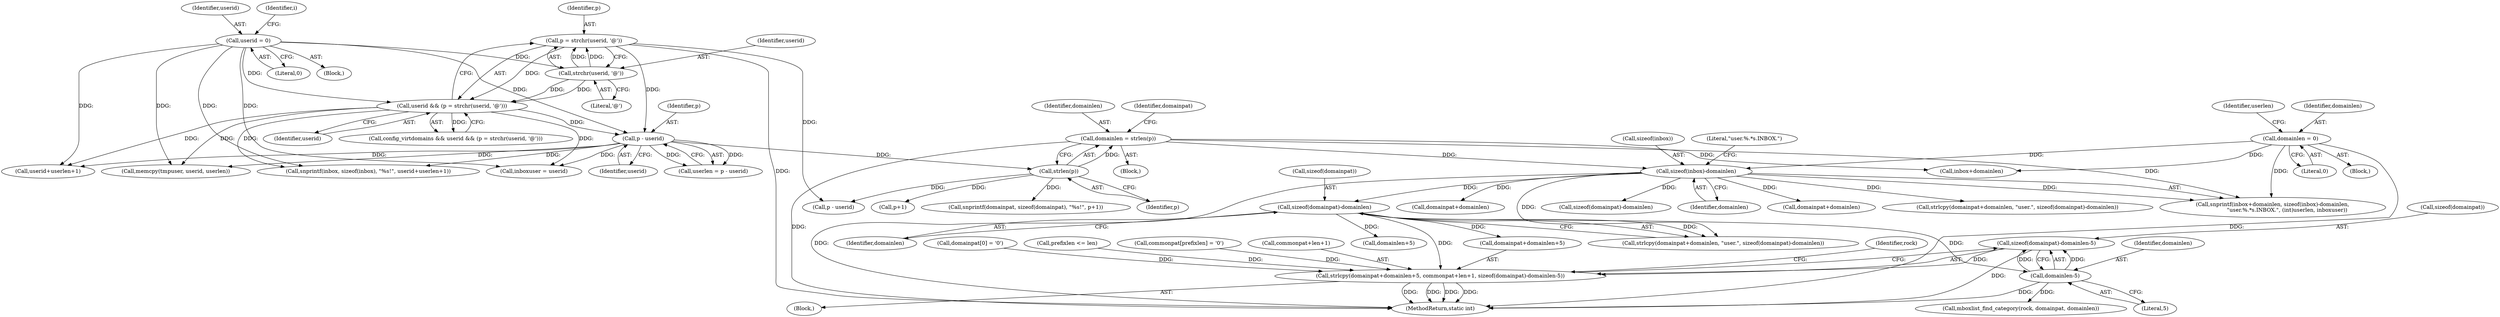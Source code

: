 digraph "0_cyrus-imapd_6bd33275368edfa71ae117de895488584678ac79@API" {
"1000661" [label="(Call,sizeof(domainpat)-domainlen-5)"];
"1000664" [label="(Call,domainlen-5)"];
"1000646" [label="(Call,sizeof(domainpat)-domainlen)"];
"1000305" [label="(Call,sizeof(inbox)-domainlen)"];
"1000157" [label="(Call,domainlen = 0)"];
"1000223" [label="(Call,domainlen = strlen(p))"];
"1000225" [label="(Call,strlen(p))"];
"1000220" [label="(Call,p - userid)"];
"1000212" [label="(Call,p = strchr(userid, '@'))"];
"1000214" [label="(Call,strchr(userid, '@'))"];
"1000186" [label="(Call,userid = 0)"];
"1000210" [label="(Call,userid && (p = strchr(userid, '@')))"];
"1000650" [label="(Call,strlcpy(domainpat+domainlen+5, commonpat+len+1, sizeof(domainpat)-domainlen-5))"];
"1000225" [label="(Call,strlen(p))"];
"1000642" [label="(Call,domainpat+domainlen)"];
"1000227" [label="(Call,snprintf(domainpat, sizeof(domainpat), \"%s!\", p+1))"];
"1000656" [label="(Call,commonpat+len+1)"];
"1000191" [label="(Identifier,i)"];
"1000159" [label="(Literal,0)"];
"1000210" [label="(Call,userid && (p = strchr(userid, '@')))"];
"1000302" [label="(Call,inbox+domainlen)"];
"1000217" [label="(Block,)"];
"1000669" [label="(Identifier,rock)"];
"1000641" [label="(Call,strlcpy(domainpat+domainlen, \"user.\", sizeof(domainpat)-domainlen))"];
"1000651" [label="(Call,domainpat+domainlen+5)"];
"1000772" [label="(MethodReturn,static int)"];
"1000213" [label="(Identifier,p)"];
"1000216" [label="(Literal,'@')"];
"1000666" [label="(Literal,5)"];
"1000255" [label="(Call,userid+userlen+1)"];
"1000223" [label="(Call,domainlen = strlen(p))"];
"1000635" [label="(Call,sizeof(domainpat)-domainlen)"];
"1000218" [label="(Call,userlen = p - userid)"];
"1000236" [label="(Call,domainpat[0] = '\0')"];
"1000157" [label="(Call,domainlen = 0)"];
"1000626" [label="(Call,prefixlen <= len)"];
"1000650" [label="(Call,strlcpy(domainpat+domainlen+5, commonpat+len+1, sizeof(domainpat)-domainlen-5))"];
"1000649" [label="(Identifier,domainlen)"];
"1000647" [label="(Call,sizeof(domainpat))"];
"1000306" [label="(Call,sizeof(inbox))"];
"1000269" [label="(Call,memcpy(tmpuser, userid, userlen))"];
"1000228" [label="(Identifier,domainpat)"];
"1000224" [label="(Identifier,domainlen)"];
"1000220" [label="(Call,p - userid)"];
"1000250" [label="(Call,snprintf(inbox, sizeof(inbox), \"%s!\", userid+userlen+1))"];
"1000158" [label="(Identifier,domainlen)"];
"1000261" [label="(Call,inboxuser = userid)"];
"1000214" [label="(Call,strchr(userid, '@'))"];
"1000661" [label="(Call,sizeof(domainpat)-domainlen-5)"];
"1000212" [label="(Call,p = strchr(userid, '@'))"];
"1000221" [label="(Identifier,p)"];
"1000277" [label="(Call,p - userid)"];
"1000188" [label="(Literal,0)"];
"1000724" [label="(Call,mboxlist_find_category(rock, domainpat, domainlen))"];
"1000187" [label="(Identifier,userid)"];
"1000308" [label="(Identifier,domainlen)"];
"1000653" [label="(Call,domainlen+5)"];
"1000640" [label="(Block,)"];
"1000162" [label="(Identifier,userlen)"];
"1000309" [label="(Literal,\"user.%.*s.INBOX.\")"];
"1000211" [label="(Identifier,userid)"];
"1000226" [label="(Identifier,p)"];
"1000185" [label="(Block,)"];
"1000631" [label="(Call,domainpat+domainlen)"];
"1000646" [label="(Call,sizeof(domainpat)-domainlen)"];
"1000630" [label="(Call,strlcpy(domainpat+domainlen, \"user.\", sizeof(domainpat)-domainlen))"];
"1000403" [label="(Call,commonpat[prefixlen] = '\0')"];
"1000665" [label="(Identifier,domainlen)"];
"1000301" [label="(Call,snprintf(inbox+domainlen, sizeof(inbox)-domainlen,\n                 \"user.%.*s.INBOX.\", (int)userlen, inboxuser))"];
"1000662" [label="(Call,sizeof(domainpat))"];
"1000208" [label="(Call,config_virtdomains && userid && (p = strchr(userid, '@')))"];
"1000215" [label="(Identifier,userid)"];
"1000305" [label="(Call,sizeof(inbox)-domainlen)"];
"1000186" [label="(Call,userid = 0)"];
"1000222" [label="(Identifier,userid)"];
"1000664" [label="(Call,domainlen-5)"];
"1000131" [label="(Block,)"];
"1000232" [label="(Call,p+1)"];
"1000661" -> "1000650"  [label="AST: "];
"1000661" -> "1000664"  [label="CFG: "];
"1000662" -> "1000661"  [label="AST: "];
"1000664" -> "1000661"  [label="AST: "];
"1000650" -> "1000661"  [label="CFG: "];
"1000661" -> "1000772"  [label="DDG: "];
"1000661" -> "1000650"  [label="DDG: "];
"1000664" -> "1000661"  [label="DDG: "];
"1000664" -> "1000661"  [label="DDG: "];
"1000664" -> "1000666"  [label="CFG: "];
"1000665" -> "1000664"  [label="AST: "];
"1000666" -> "1000664"  [label="AST: "];
"1000664" -> "1000772"  [label="DDG: "];
"1000646" -> "1000664"  [label="DDG: "];
"1000664" -> "1000724"  [label="DDG: "];
"1000646" -> "1000641"  [label="AST: "];
"1000646" -> "1000649"  [label="CFG: "];
"1000647" -> "1000646"  [label="AST: "];
"1000649" -> "1000646"  [label="AST: "];
"1000641" -> "1000646"  [label="CFG: "];
"1000646" -> "1000641"  [label="DDG: "];
"1000305" -> "1000646"  [label="DDG: "];
"1000646" -> "1000650"  [label="DDG: "];
"1000646" -> "1000651"  [label="DDG: "];
"1000646" -> "1000653"  [label="DDG: "];
"1000305" -> "1000301"  [label="AST: "];
"1000305" -> "1000308"  [label="CFG: "];
"1000306" -> "1000305"  [label="AST: "];
"1000308" -> "1000305"  [label="AST: "];
"1000309" -> "1000305"  [label="CFG: "];
"1000305" -> "1000772"  [label="DDG: "];
"1000305" -> "1000301"  [label="DDG: "];
"1000157" -> "1000305"  [label="DDG: "];
"1000223" -> "1000305"  [label="DDG: "];
"1000305" -> "1000630"  [label="DDG: "];
"1000305" -> "1000631"  [label="DDG: "];
"1000305" -> "1000635"  [label="DDG: "];
"1000305" -> "1000641"  [label="DDG: "];
"1000305" -> "1000642"  [label="DDG: "];
"1000157" -> "1000131"  [label="AST: "];
"1000157" -> "1000159"  [label="CFG: "];
"1000158" -> "1000157"  [label="AST: "];
"1000159" -> "1000157"  [label="AST: "];
"1000162" -> "1000157"  [label="CFG: "];
"1000157" -> "1000772"  [label="DDG: "];
"1000157" -> "1000301"  [label="DDG: "];
"1000157" -> "1000302"  [label="DDG: "];
"1000223" -> "1000217"  [label="AST: "];
"1000223" -> "1000225"  [label="CFG: "];
"1000224" -> "1000223"  [label="AST: "];
"1000225" -> "1000223"  [label="AST: "];
"1000228" -> "1000223"  [label="CFG: "];
"1000223" -> "1000772"  [label="DDG: "];
"1000225" -> "1000223"  [label="DDG: "];
"1000223" -> "1000301"  [label="DDG: "];
"1000223" -> "1000302"  [label="DDG: "];
"1000225" -> "1000226"  [label="CFG: "];
"1000226" -> "1000225"  [label="AST: "];
"1000220" -> "1000225"  [label="DDG: "];
"1000225" -> "1000227"  [label="DDG: "];
"1000225" -> "1000232"  [label="DDG: "];
"1000225" -> "1000277"  [label="DDG: "];
"1000220" -> "1000218"  [label="AST: "];
"1000220" -> "1000222"  [label="CFG: "];
"1000221" -> "1000220"  [label="AST: "];
"1000222" -> "1000220"  [label="AST: "];
"1000218" -> "1000220"  [label="CFG: "];
"1000220" -> "1000218"  [label="DDG: "];
"1000220" -> "1000218"  [label="DDG: "];
"1000212" -> "1000220"  [label="DDG: "];
"1000186" -> "1000220"  [label="DDG: "];
"1000210" -> "1000220"  [label="DDG: "];
"1000220" -> "1000250"  [label="DDG: "];
"1000220" -> "1000255"  [label="DDG: "];
"1000220" -> "1000261"  [label="DDG: "];
"1000220" -> "1000269"  [label="DDG: "];
"1000212" -> "1000210"  [label="AST: "];
"1000212" -> "1000214"  [label="CFG: "];
"1000213" -> "1000212"  [label="AST: "];
"1000214" -> "1000212"  [label="AST: "];
"1000210" -> "1000212"  [label="CFG: "];
"1000212" -> "1000772"  [label="DDG: "];
"1000212" -> "1000210"  [label="DDG: "];
"1000214" -> "1000212"  [label="DDG: "];
"1000214" -> "1000212"  [label="DDG: "];
"1000212" -> "1000277"  [label="DDG: "];
"1000214" -> "1000216"  [label="CFG: "];
"1000215" -> "1000214"  [label="AST: "];
"1000216" -> "1000214"  [label="AST: "];
"1000214" -> "1000210"  [label="DDG: "];
"1000214" -> "1000210"  [label="DDG: "];
"1000186" -> "1000214"  [label="DDG: "];
"1000186" -> "1000185"  [label="AST: "];
"1000186" -> "1000188"  [label="CFG: "];
"1000187" -> "1000186"  [label="AST: "];
"1000188" -> "1000186"  [label="AST: "];
"1000191" -> "1000186"  [label="CFG: "];
"1000186" -> "1000210"  [label="DDG: "];
"1000186" -> "1000250"  [label="DDG: "];
"1000186" -> "1000255"  [label="DDG: "];
"1000186" -> "1000261"  [label="DDG: "];
"1000186" -> "1000269"  [label="DDG: "];
"1000210" -> "1000208"  [label="AST: "];
"1000210" -> "1000211"  [label="CFG: "];
"1000211" -> "1000210"  [label="AST: "];
"1000208" -> "1000210"  [label="CFG: "];
"1000210" -> "1000208"  [label="DDG: "];
"1000210" -> "1000250"  [label="DDG: "];
"1000210" -> "1000255"  [label="DDG: "];
"1000210" -> "1000261"  [label="DDG: "];
"1000210" -> "1000269"  [label="DDG: "];
"1000650" -> "1000640"  [label="AST: "];
"1000651" -> "1000650"  [label="AST: "];
"1000656" -> "1000650"  [label="AST: "];
"1000669" -> "1000650"  [label="CFG: "];
"1000650" -> "1000772"  [label="DDG: "];
"1000650" -> "1000772"  [label="DDG: "];
"1000650" -> "1000772"  [label="DDG: "];
"1000650" -> "1000772"  [label="DDG: "];
"1000236" -> "1000650"  [label="DDG: "];
"1000403" -> "1000650"  [label="DDG: "];
"1000626" -> "1000650"  [label="DDG: "];
}
